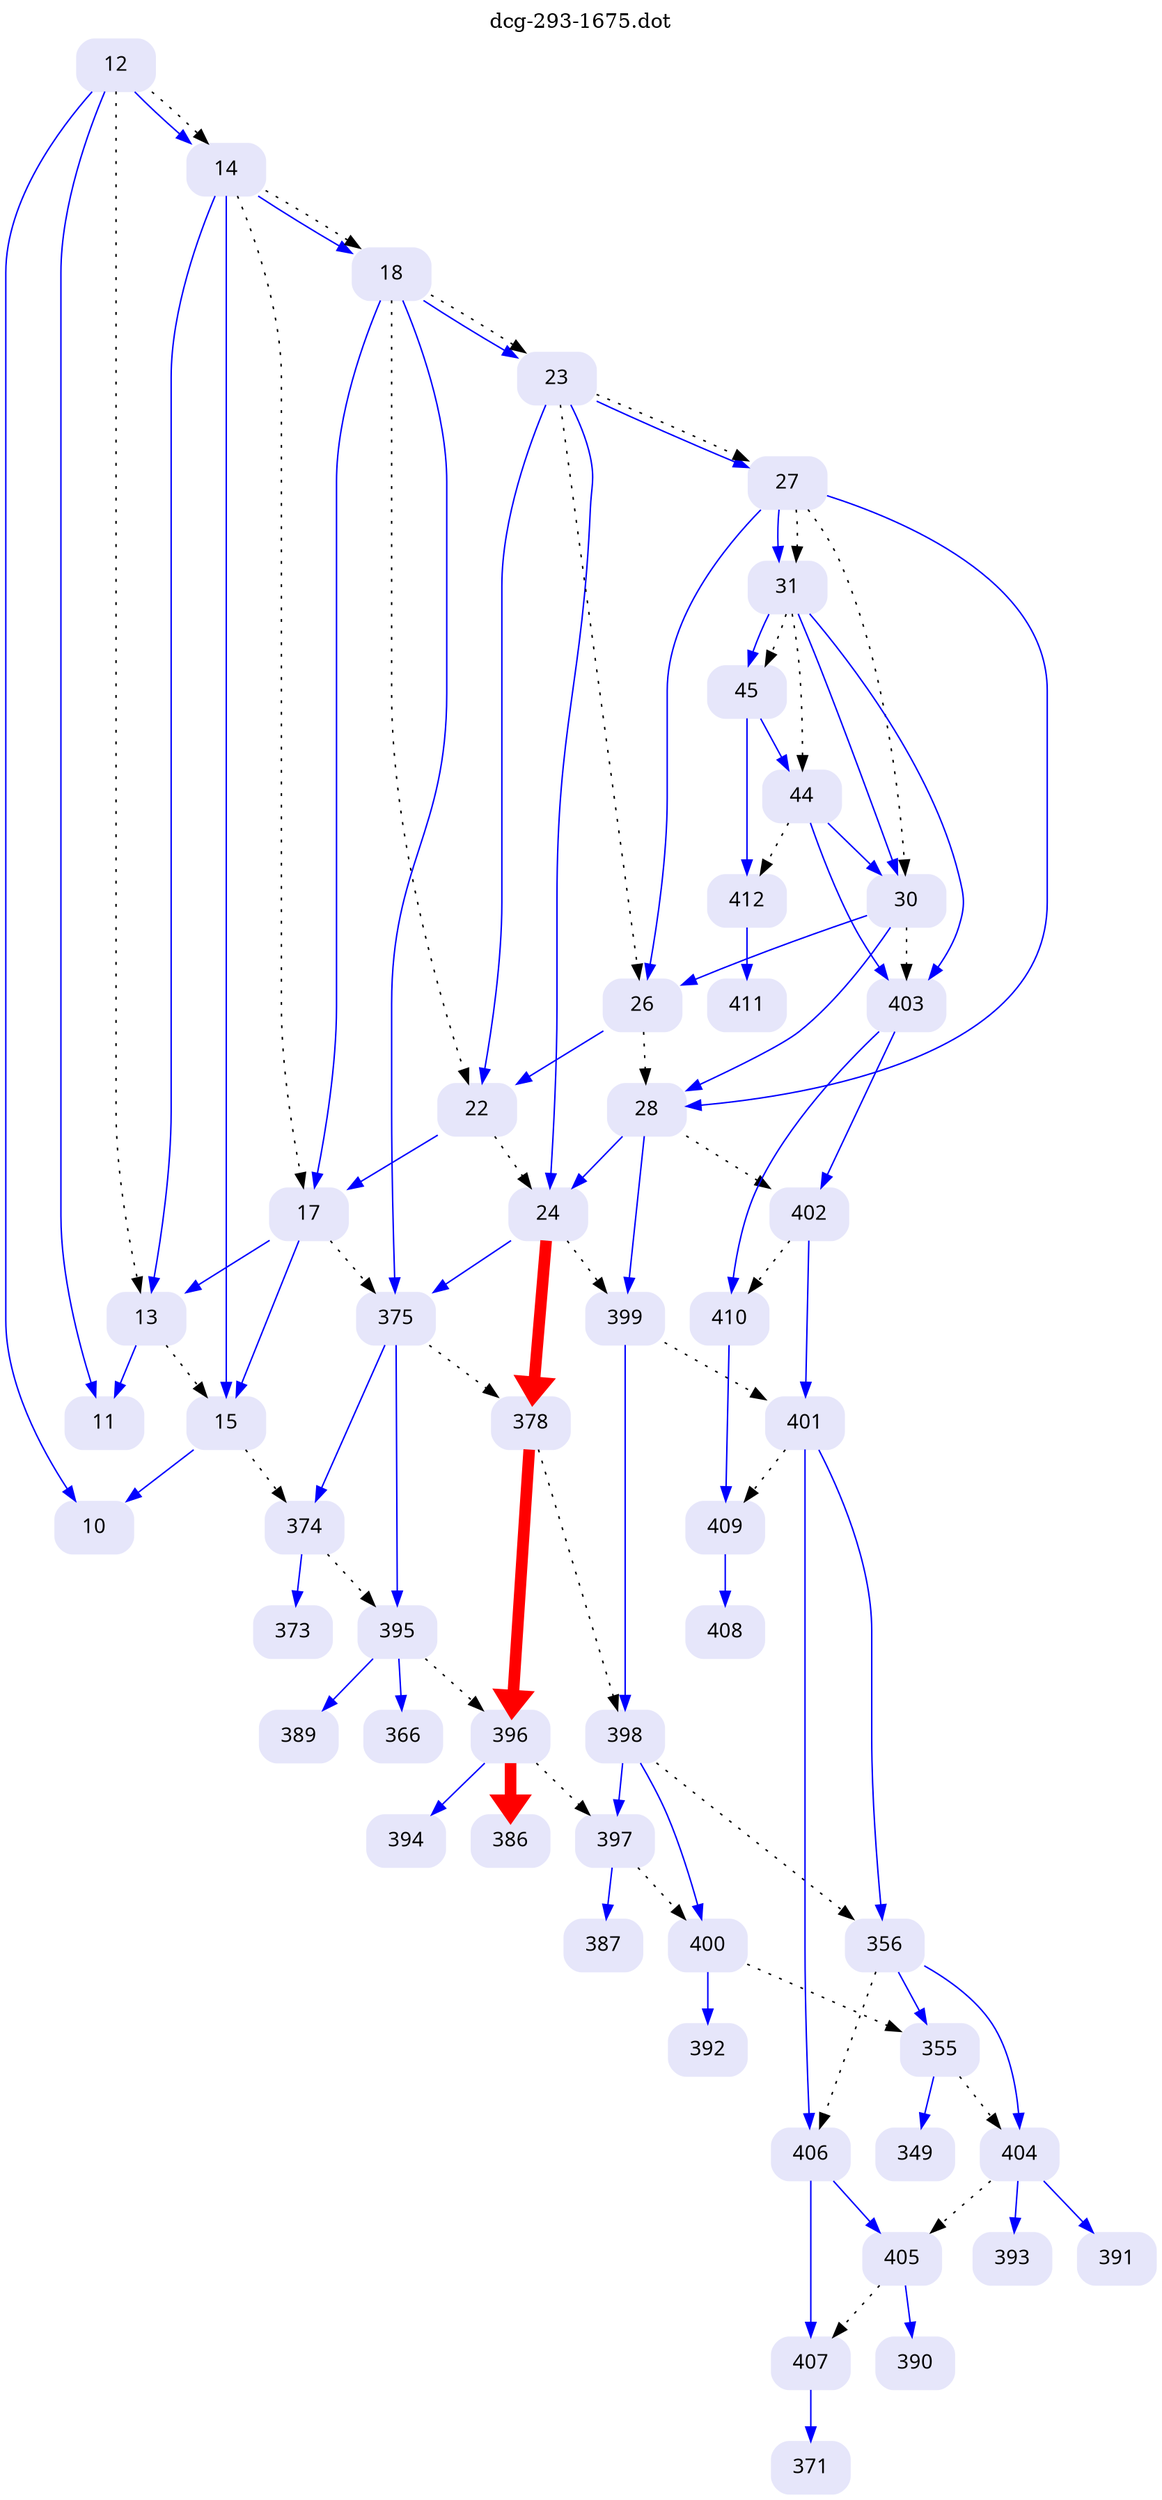 digraph dcg_293 {
  labelloc="t";
  label="dcg-293-1675.dot";
  node [fontname="sans-serif"];
  node [shape=box style="rounded,filled"];
  n12 [label="12" color=lavender];
  n12 -> n11 [color=blue penwidth=1];
  n12 -> n10 [color=blue penwidth=1];
  n12 -> n14 [color=blue penwidth=1];
  n12 -> n13 [style=dotted,label=""];
  n12 -> n14 [style=dotted,label=""];
  n14 [label="14" color=lavender];
  n14 -> n13 [color=blue penwidth=1];
  n14 -> n15 [color=blue penwidth=1];
  n14 -> n18 [color=blue penwidth=1];
  n14 -> n17 [style=dotted,label=""];
  n14 -> n18 [style=dotted,label=""];
  n18 [label="18" color=lavender];
  n18 -> n17 [color=blue penwidth=1];
  n18 -> n375 [color=blue penwidth=1];
  n18 -> n23 [color=blue penwidth=1];
  n18 -> n22 [style=dotted,label=""];
  n18 -> n23 [style=dotted,label=""];
  n23 [label="23" color=lavender];
  n23 -> n22 [color=blue penwidth=1];
  n23 -> n24 [color=blue penwidth=1];
  n23 -> n27 [color=blue penwidth=1];
  n23 -> n26 [style=dotted,label=""];
  n23 -> n27 [style=dotted,label=""];
  n27 [label="27" color=lavender];
  n27 -> n26 [color=blue penwidth=1];
  n27 -> n28 [color=blue penwidth=1];
  n27 -> n31 [color=blue penwidth=1];
  n27 -> n30 [style=dotted,label=""];
  n27 -> n31 [style=dotted,label=""];
  n31 [label="31" color=lavender];
  n31 -> n30 [color=blue penwidth=1];
  n31 -> n403 [color=blue penwidth=1];
  n31 -> n45 [color=blue penwidth=1];
  n31 -> n44 [style=dotted,label=""];
  n31 -> n45 [style=dotted,label=""];
  n45 [label="45" color=lavender];
  n45 -> n44 [color=blue penwidth=1];
  n45 -> n412 [color=blue penwidth=1];
  n412 [label="412" color=lavender];
  n412 -> n411 [color=blue penwidth=1];
  n411 [label="411" color=lavender];
  n44 [label="44" color=lavender];
  n44 -> n30 [color=blue penwidth=1];
  n44 -> n403 [color=blue penwidth=1];
  n44 -> n412 [style=dotted,label=""];
  n403 [label="403" color=lavender];
  n403 -> n402 [color=blue penwidth=1];
  n403 -> n410 [color=blue penwidth=1];
  n410 [label="410" color=lavender];
  n410 -> n409 [color=blue penwidth=1];
  n409 [label="409" color=lavender];
  n409 -> n408 [color=blue penwidth=1];
  n408 [label="408" color=lavender];
  n402 [label="402" color=lavender];
  n402 -> n401 [color=blue penwidth=1];
  n402 -> n410 [style=dotted,label=""];
  n401 [label="401" color=lavender];
  n401 -> n356 [color=blue penwidth=1];
  n401 -> n406 [color=blue penwidth=1];
  n401 -> n409 [style=dotted,label=""];
  n406 [label="406" color=lavender];
  n406 -> n405 [color=blue penwidth=1];
  n406 -> n407 [color=blue penwidth=1];
  n407 [label="407" color=lavender];
  n407 -> n371 [color=blue penwidth=1];
  n371 [label="371" color=lavender];
  n405 [label="405" color=lavender];
  n405 -> n390 [color=blue penwidth=1];
  n405 -> n407 [style=dotted,label=""];
  n390 [label="390" color=lavender];
  n356 [label="356" color=lavender];
  n356 -> n355 [color=blue penwidth=1];
  n356 -> n404 [color=blue penwidth=1];
  n356 -> n406 [style=dotted,label=""];
  n404 [label="404" color=lavender];
  n404 -> n393 [color=blue penwidth=1];
  n404 -> n391 [color=blue penwidth=1];
  n404 -> n405 [style=dotted,label=""];
  n391 [label="391" color=lavender];
  n393 [label="393" color=lavender];
  n355 [label="355" color=lavender];
  n355 -> n349 [color=blue penwidth=1];
  n355 -> n404 [style=dotted,label=""];
  n349 [label="349" color=lavender];
  n30 [label="30" color=lavender];
  n30 -> n26 [color=blue penwidth=1];
  n30 -> n28 [color=blue penwidth=1];
  n30 -> n403 [style=dotted,label=""];
  n28 [label="28" color=lavender];
  n28 -> n24 [color=blue penwidth=1];
  n28 -> n399 [color=blue penwidth=1];
  n28 -> n402 [style=dotted,label=""];
  n399 [label="399" color=lavender];
  n399 -> n398 [color=blue penwidth=1];
  n399 -> n401 [style=dotted,label=""];
  n398 [label="398" color=lavender];
  n398 -> n397 [color=blue penwidth=1];
  n398 -> n400 [color=blue penwidth=1];
  n398 -> n356 [style=dotted,label=""];
  n400 [label="400" color=lavender];
  n400 -> n392 [color=blue penwidth=1];
  n400 -> n355 [style=dotted,label=""];
  n392 [label="392" color=lavender];
  n397 [label="397" color=lavender];
  n397 -> n387 [color=blue penwidth=1];
  n397 -> n400 [style=dotted,label=""];
  n387 [label="387" color=lavender];
  n24 [label="24" color=lavender];
  n24 -> n375 [color=blue penwidth=1];
  n24 -> n378 [color=red penwidth=8];
  n24 -> n399 [style=dotted,label=""];
  n378 [label="378" color=lavender];
  n378 -> n396 [color=red penwidth=8];
  n378 -> n398 [style=dotted,label=""];
  n396 [label="396" color=lavender];
  n396 -> n394 [color=blue penwidth=1];
  n396 -> n386 [color=red penwidth=8];
  n396 -> n397 [style=dotted,label=""];
  n386 [label="386" color=lavender];
  n394 [label="394" color=lavender];
  n375 [label="375" color=lavender];
  n375 -> n374 [color=blue penwidth=1];
  n375 -> n395 [color=blue penwidth=1];
  n375 -> n378 [style=dotted,label=""];
  n395 [label="395" color=lavender];
  n395 -> n389 [color=blue penwidth=1];
  n395 -> n366 [color=blue penwidth=1];
  n395 -> n396 [style=dotted,label=""];
  n366 [label="366" color=lavender];
  n389 [label="389" color=lavender];
  n374 [label="374" color=lavender];
  n374 -> n373 [color=blue penwidth=1];
  n374 -> n395 [style=dotted,label=""];
  n373 [label="373" color=lavender];
  n26 [label="26" color=lavender];
  n26 -> n22 [color=blue penwidth=1];
  n26 -> n28 [style=dotted,label=""];
  n22 [label="22" color=lavender];
  n22 -> n17 [color=blue penwidth=1];
  n22 -> n24 [style=dotted,label=""];
  n17 [label="17" color=lavender];
  n17 -> n13 [color=blue penwidth=1];
  n17 -> n15 [color=blue penwidth=1];
  n17 -> n375 [style=dotted,label=""];
  n15 [label="15" color=lavender];
  n15 -> n10 [color=blue penwidth=1];
  n15 -> n374 [style=dotted,label=""];
  n10 [label="10" color=lavender];
  n13 [label="13" color=lavender];
  n13 -> n11 [color=blue penwidth=1];
  n13 -> n15 [style=dotted,label=""];
  n11 [label="11" color=lavender];
}
